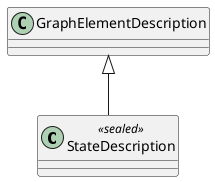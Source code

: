 @startuml
class StateDescription <<sealed>> {
}
GraphElementDescription <|-- StateDescription
@enduml
